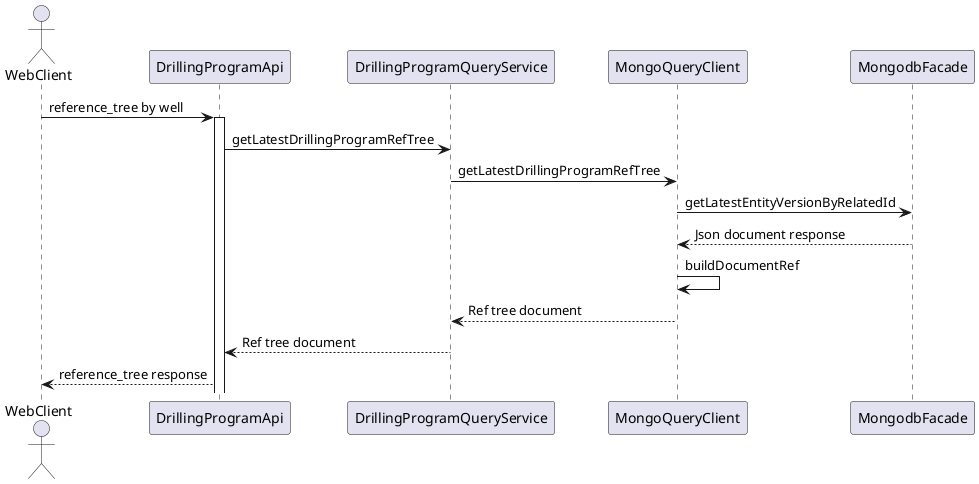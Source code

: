 @startuml
actor WebClient

WebClient -> DrillingProgramApi : reference_tree by well
activate DrillingProgramApi
DrillingProgramApi -> DrillingProgramQueryService : getLatestDrillingProgramRefTree
DrillingProgramQueryService -> MongoQueryClient : getLatestDrillingProgramRefTree
MongoQueryClient -> MongodbFacade : getLatestEntityVersionByRelatedId
MongodbFacade --> MongoQueryClient : Json document response
MongoQueryClient -> MongoQueryClient : buildDocumentRef
MongoQueryClient --> DrillingProgramQueryService : Ref tree document
DrillingProgramQueryService --> DrillingProgramApi : Ref tree document
DrillingProgramApi --> WebClient : reference_tree response

@enduml